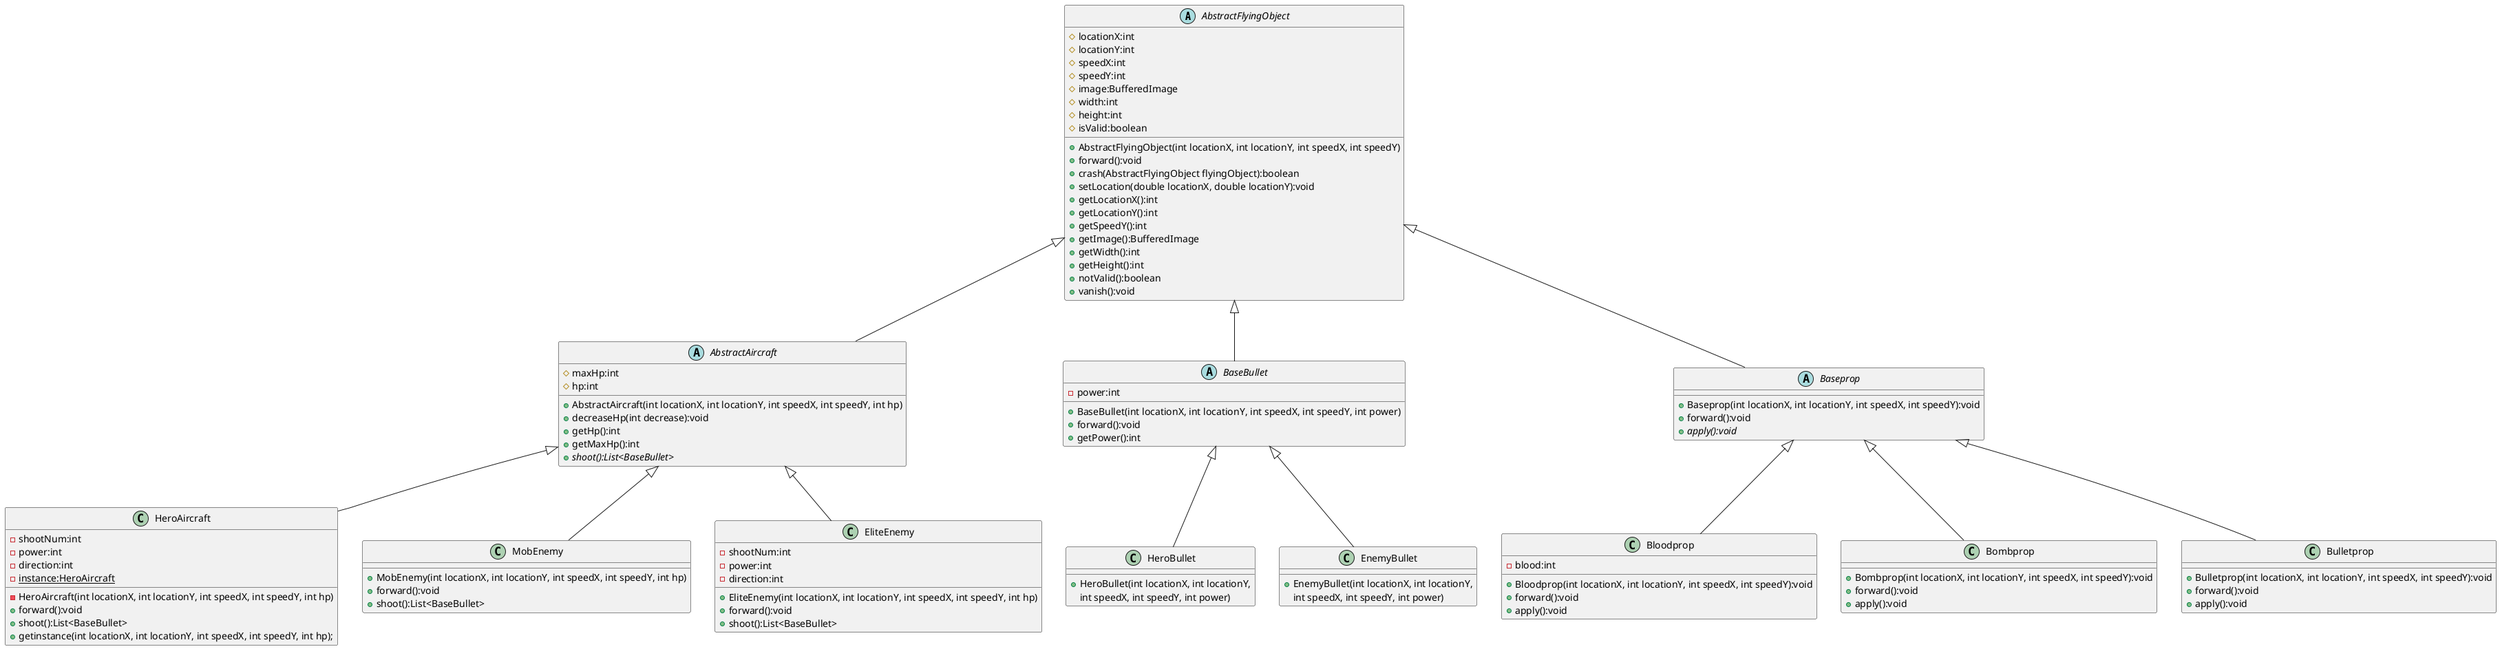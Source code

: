 @startuml
'https://plantuml.com/class-diagram

abstract class AbstractFlyingObject
{
    # locationX:int
    # locationY:int
    # speedX:int
    # speedY:int
    # image:BufferedImage
    # width:int
    # height:int
    # isValid:boolean

    + AbstractFlyingObject(int locationX, int locationY, int speedX, int speedY)
    + forward():void
    + crash(AbstractFlyingObject flyingObject):boolean
    + setLocation(double locationX, double locationY):void
    + getLocationX():int
    + getLocationY():int
    + getSpeedY():int
    + getImage():BufferedImage
    + getWidth():int
    + getHeight():int
    + notValid():boolean
    + vanish():void
}
abstract class AbstractAircraft
{
	# maxHp:int
    # hp:int
    + AbstractAircraft(int locationX, int locationY, int speedX, int speedY, int hp)
    + decreaseHp(int decrease):void
    + getHp():int
    + getMaxHp():int
    + {abstract} shoot():List<BaseBullet>
 }


'class HeroAircraft {
'    - shootNum:int
'    - power:int
'    - direction:int
'    + HeroAircraft(int locationX, int locationY, int speedX, int speedY, int hp)
'    + forward():void
'    + shoot():List<BaseBullet>
'}
class HeroAircraft {
    - shootNum:int
    - power:int
    - direction:int
    -{static}instance:HeroAircraft
    - HeroAircraft(int locationX, int locationY, int speedX, int speedY, int hp)
    + forward():void
    + shoot():List<BaseBullet>
    +getinstance(int locationX, int locationY, int speedX, int speedY, int hp);
}

AbstractAircraft <|-- HeroAircraft

class MobEnemy {
    + MobEnemy(int locationX, int locationY, int speedX, int speedY, int hp)
    + forward():void
    + shoot():List<BaseBullet>
}

class EliteEnemy {
    - shootNum:int
    - power:int
    - direction:int
    + EliteEnemy(int locationX, int locationY, int speedX, int speedY, int hp)
    + forward():void
    + shoot():List<BaseBullet>
}
AbstractAircraft <|-- MobEnemy
AbstractAircraft <|-- EliteEnemy
abstract class BaseBullet
{
    - power:int
    + BaseBullet(int locationX, int locationY, int speedX, int speedY, int power)
    + forward():void
	+ getPower():int
}

class HeroBullet {
    + HeroBullet(int locationX, int locationY,
     int speedX, int speedY, int power)
}

class EnemyBullet {
    + EnemyBullet(int locationX, int locationY,
     int speedX, int speedY, int power)
}

abstract class Baseprop {
+Baseprop(int locationX, int locationY, int speedX, int speedY):void
+forward():void
+{abstract}apply():void
}


class Bloodprop {
- blood:int
+Bloodprop(int locationX, int locationY, int speedX, int speedY):void
+forward():void
+apply():void
}

class  Bombprop {
+ Bombprop(int locationX, int locationY, int speedX, int speedY):void
+forward():void
+apply():void
}


class  Bulletprop  {
+  Bulletprop(int locationX, int locationY, int speedX, int speedY):void
+forward():void
+apply():void
}


AbstractFlyingObject <|-- Baseprop
Baseprop <|-- Bloodprop
Baseprop <|-- Bombprop
Baseprop <|-- Bulletprop
BaseBullet <|-- HeroBullet
BaseBullet <|-- EnemyBullet

AbstractFlyingObject <|-- AbstractAircraft
AbstractFlyingObject <|-- BaseBullet

@enduml